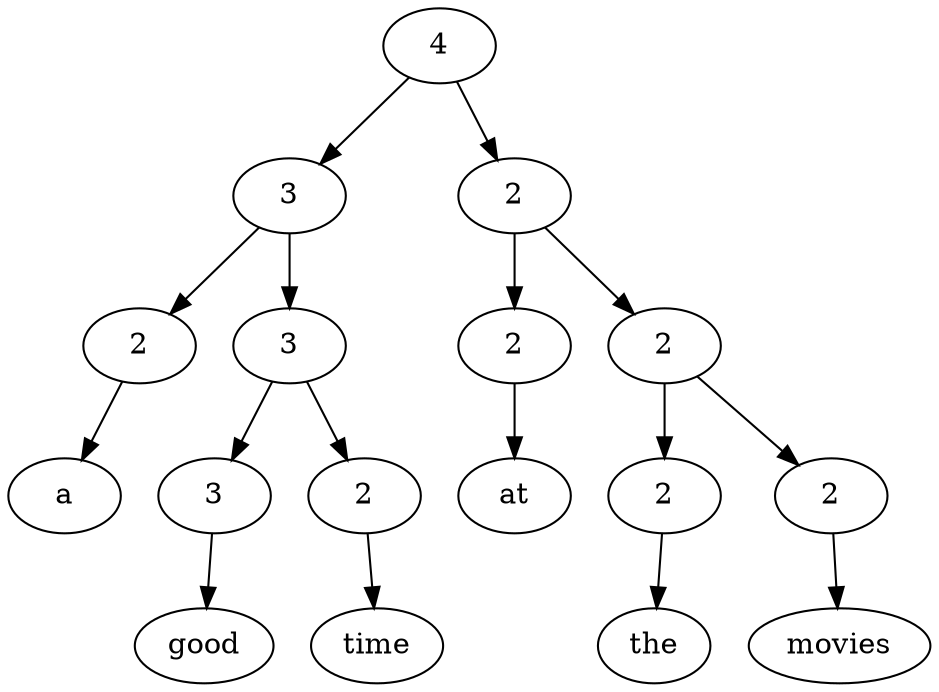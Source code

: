 digraph G{Node0 [label="4"]
Node0 -> Node1
Node0 -> Node9
Node1 [label="3"]
Node1 -> Node2
Node1 -> Node4
Node9 [label="2"]
Node9 -> Node10
Node9 -> Node12
Node2 [label="2"]
Node2 -> Node3
Node4 [label="3"]
Node4 -> Node5
Node4 -> Node7
Node10 [label="2"]
Node10 -> Node11
Node12 [label="2"]
Node12 -> Node13
Node12 -> Node15
Node3 [label="a"]
Node5 [label="3"]
Node5 -> Node6
Node7 [label="2"]
Node7 -> Node8
Node11 [label="at"]
Node13 [label="2"]
Node13 -> Node14
Node15 [label="2"]
Node15 -> Node16
Node6 [label="good"]
Node8 [label="time"]
Node14 [label="the"]
Node16 [label="movies"]
}